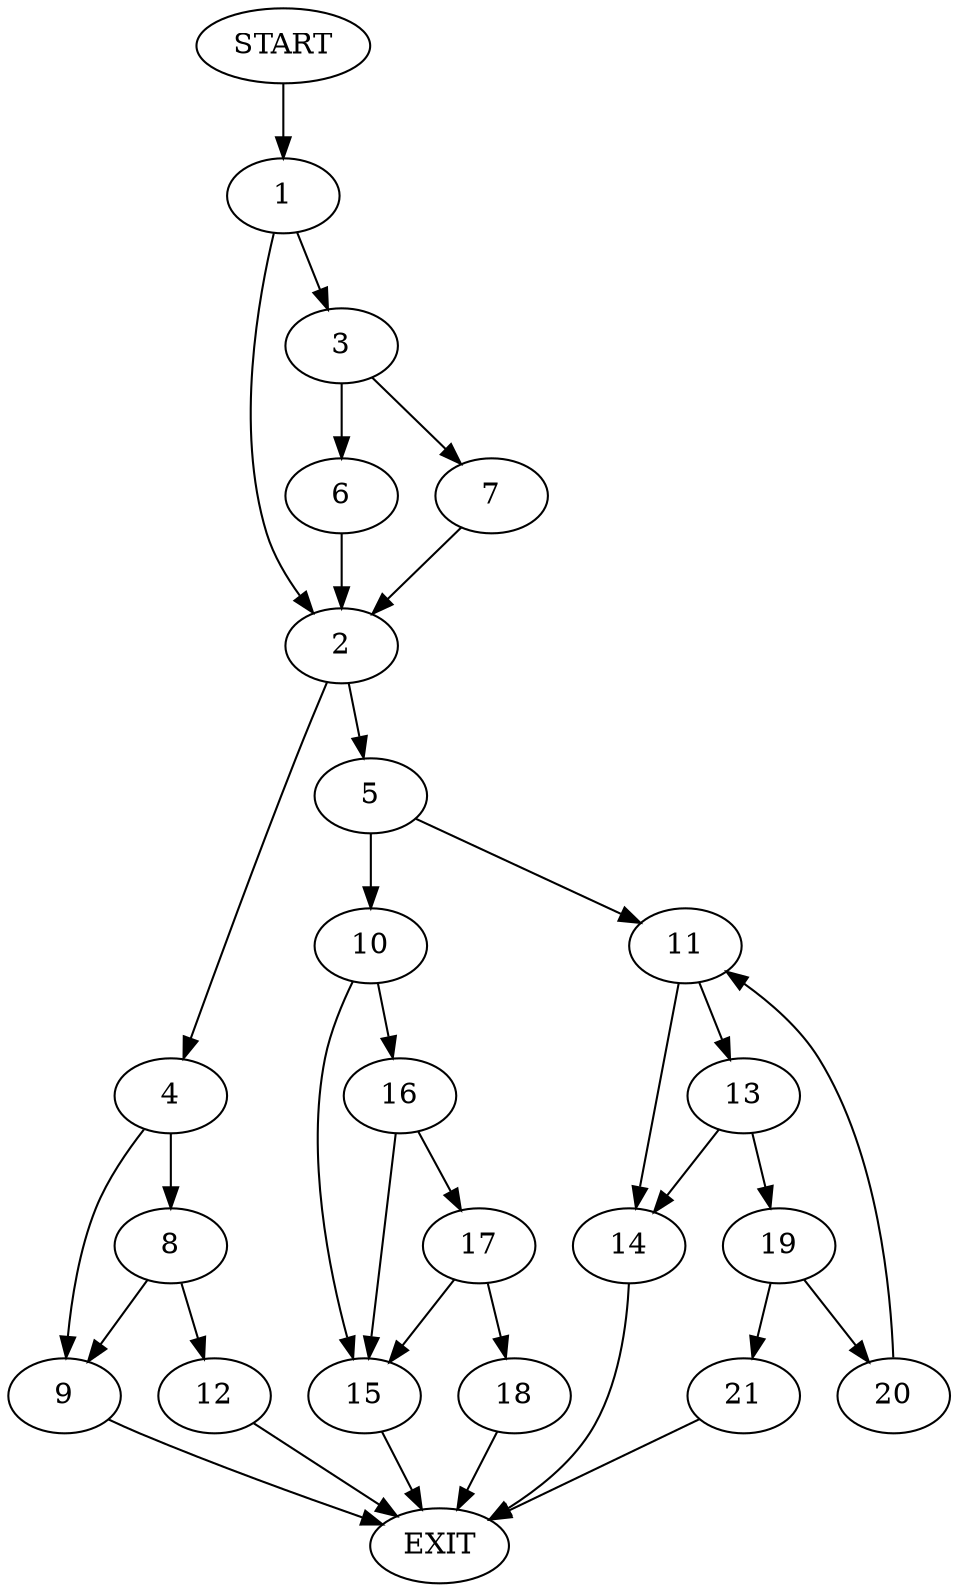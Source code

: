 digraph {
0 [label="START"]
22 [label="EXIT"]
0 -> 1
1 -> 2
1 -> 3
2 -> 4
2 -> 5
3 -> 6
3 -> 7
6 -> 2
7 -> 2
4 -> 8
4 -> 9
5 -> 10
5 -> 11
8 -> 12
8 -> 9
9 -> 22
12 -> 22
11 -> 13
11 -> 14
10 -> 15
10 -> 16
16 -> 15
16 -> 17
15 -> 22
17 -> 15
17 -> 18
18 -> 22
13 -> 19
13 -> 14
14 -> 22
19 -> 20
19 -> 21
20 -> 11
21 -> 22
}
